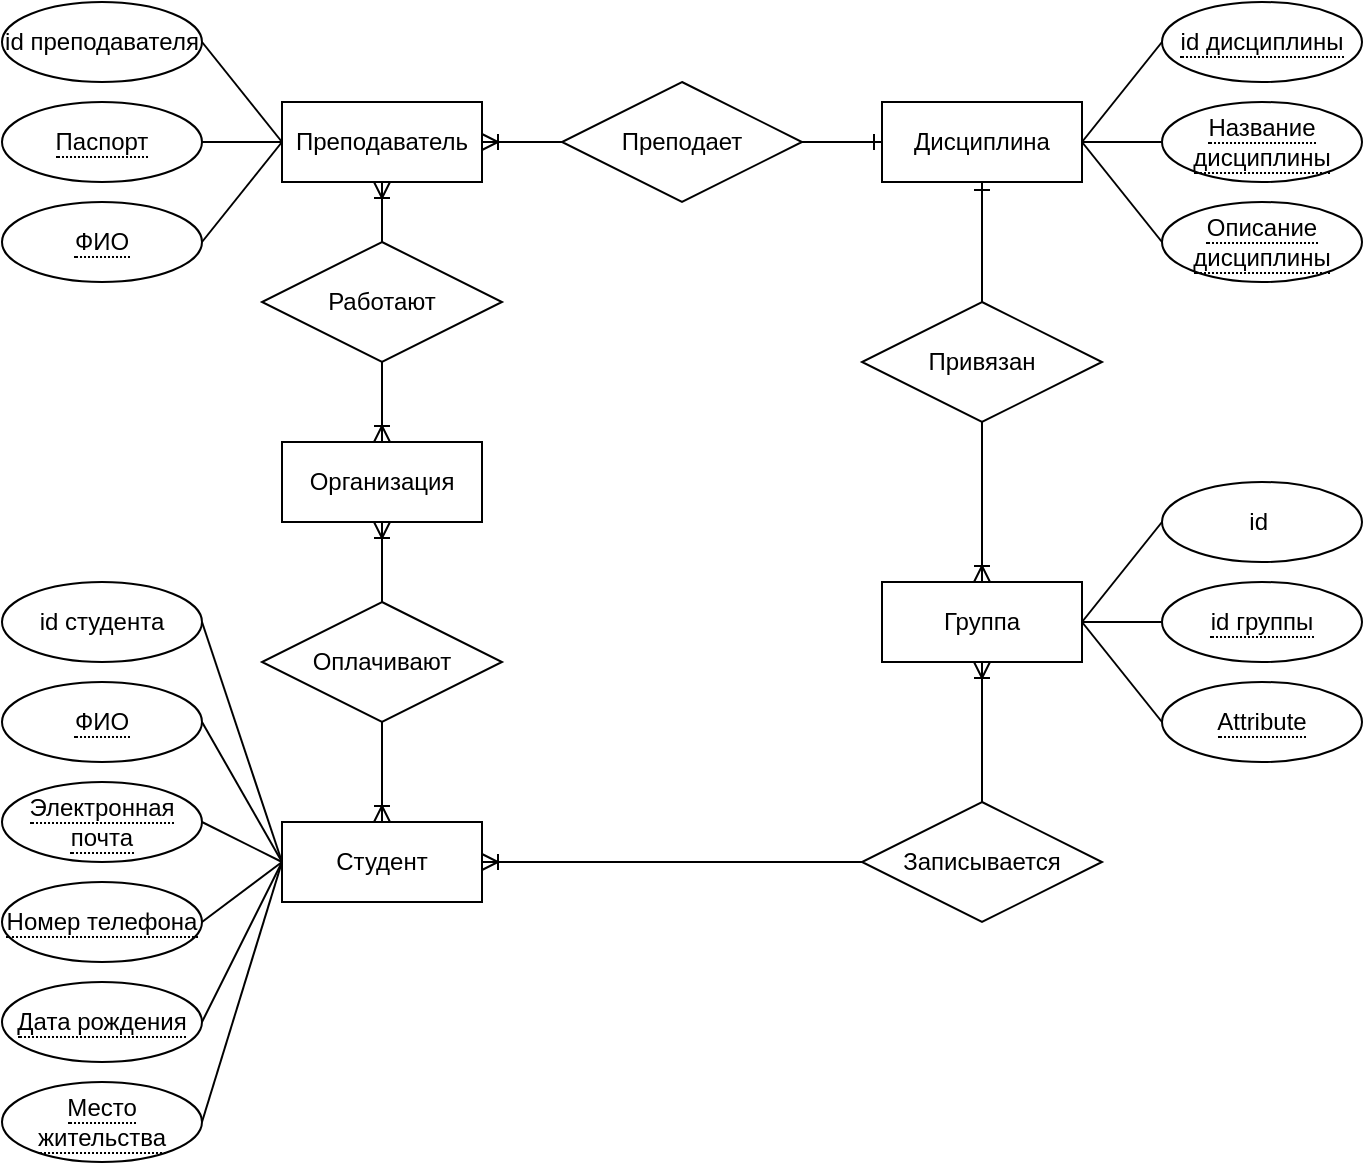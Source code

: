 <mxfile version="24.7.12">
  <diagram name="Страница — 1" id="oOE6vHUvH9FWye8CBkEY">
    <mxGraphModel dx="1434" dy="780" grid="1" gridSize="10" guides="1" tooltips="1" connect="1" arrows="1" fold="1" page="1" pageScale="1" pageWidth="827" pageHeight="1169" math="0" shadow="0">
      <root>
        <mxCell id="0" />
        <mxCell id="1" parent="0" />
        <mxCell id="k1ibljaLJLbO_IdkPbbM-1" value="&lt;font style=&quot;vertical-align: inherit;&quot;&gt;&lt;font style=&quot;vertical-align: inherit;&quot;&gt;Студент&lt;/font&gt;&lt;/font&gt;" style="whiteSpace=wrap;html=1;align=center;" vertex="1" parent="1">
          <mxGeometry x="170" y="410" width="100" height="40" as="geometry" />
        </mxCell>
        <mxCell id="k1ibljaLJLbO_IdkPbbM-2" value="&lt;span style=&quot;border-bottom: 1px dotted&quot;&gt;Электронная почта&lt;/span&gt;" style="ellipse;whiteSpace=wrap;html=1;align=center;" vertex="1" parent="1">
          <mxGeometry x="30" y="390" width="100" height="40" as="geometry" />
        </mxCell>
        <mxCell id="k1ibljaLJLbO_IdkPbbM-3" value="&lt;span style=&quot;border-bottom: 1px dotted&quot;&gt;ФИО&lt;/span&gt;" style="ellipse;whiteSpace=wrap;html=1;align=center;" vertex="1" parent="1">
          <mxGeometry x="30" y="340" width="100" height="40" as="geometry" />
        </mxCell>
        <mxCell id="k1ibljaLJLbO_IdkPbbM-4" value="id студента" style="ellipse;whiteSpace=wrap;html=1;align=center;" vertex="1" parent="1">
          <mxGeometry x="30" y="290" width="100" height="40" as="geometry" />
        </mxCell>
        <mxCell id="k1ibljaLJLbO_IdkPbbM-5" value="&lt;span style=&quot;border-bottom: 1px dotted&quot;&gt;Номер телефона&lt;/span&gt;" style="ellipse;whiteSpace=wrap;html=1;align=center;" vertex="1" parent="1">
          <mxGeometry x="30" y="440" width="100" height="40" as="geometry" />
        </mxCell>
        <mxCell id="k1ibljaLJLbO_IdkPbbM-6" value="&lt;span style=&quot;border-bottom: 1px dotted&quot;&gt;Место жительства&lt;/span&gt;" style="ellipse;whiteSpace=wrap;html=1;align=center;" vertex="1" parent="1">
          <mxGeometry x="30" y="540" width="100" height="40" as="geometry" />
        </mxCell>
        <mxCell id="k1ibljaLJLbO_IdkPbbM-7" value="&lt;span style=&quot;border-bottom: 1px dotted&quot;&gt;Дата рождения&lt;/span&gt;" style="ellipse;whiteSpace=wrap;html=1;align=center;" vertex="1" parent="1">
          <mxGeometry x="30" y="490" width="100" height="40" as="geometry" />
        </mxCell>
        <mxCell id="k1ibljaLJLbO_IdkPbbM-18" value="" style="endArrow=none;html=1;rounded=0;entryX=0;entryY=0.5;entryDx=0;entryDy=0;exitX=1;exitY=0.5;exitDx=0;exitDy=0;" edge="1" parent="1" source="k1ibljaLJLbO_IdkPbbM-4" target="k1ibljaLJLbO_IdkPbbM-1">
          <mxGeometry relative="1" as="geometry">
            <mxPoint x="120" y="309.5" as="sourcePoint" />
            <mxPoint x="280" y="309.5" as="targetPoint" />
          </mxGeometry>
        </mxCell>
        <mxCell id="k1ibljaLJLbO_IdkPbbM-19" value="" style="endArrow=none;html=1;rounded=0;entryX=0;entryY=0.5;entryDx=0;entryDy=0;exitX=1;exitY=0.5;exitDx=0;exitDy=0;" edge="1" parent="1" source="k1ibljaLJLbO_IdkPbbM-3" target="k1ibljaLJLbO_IdkPbbM-1">
          <mxGeometry relative="1" as="geometry">
            <mxPoint x="120" y="359.5" as="sourcePoint" />
            <mxPoint x="280" y="359.5" as="targetPoint" />
          </mxGeometry>
        </mxCell>
        <mxCell id="k1ibljaLJLbO_IdkPbbM-20" value="Группа" style="whiteSpace=wrap;html=1;align=center;" vertex="1" parent="1">
          <mxGeometry x="470" y="290" width="100" height="40" as="geometry" />
        </mxCell>
        <mxCell id="k1ibljaLJLbO_IdkPbbM-26" value="Дисциплина" style="whiteSpace=wrap;html=1;align=center;" vertex="1" parent="1">
          <mxGeometry x="470" y="50" width="100" height="40" as="geometry" />
        </mxCell>
        <mxCell id="k1ibljaLJLbO_IdkPbbM-27" value="&lt;span style=&quot;border-bottom: 1px dotted&quot;&gt;Описание дисциплины&lt;/span&gt;" style="ellipse;whiteSpace=wrap;html=1;align=center;" vertex="1" parent="1">
          <mxGeometry x="610" y="100" width="100" height="40" as="geometry" />
        </mxCell>
        <mxCell id="k1ibljaLJLbO_IdkPbbM-28" value="&lt;span style=&quot;border-bottom: 1px dotted&quot;&gt;Название дисциплины&lt;/span&gt;" style="ellipse;whiteSpace=wrap;html=1;align=center;" vertex="1" parent="1">
          <mxGeometry x="610" y="50" width="100" height="40" as="geometry" />
        </mxCell>
        <mxCell id="k1ibljaLJLbO_IdkPbbM-29" value="&lt;span style=&quot;border-bottom: 1px dotted&quot;&gt;id дисциплины&lt;/span&gt;" style="ellipse;whiteSpace=wrap;html=1;align=center;" vertex="1" parent="1">
          <mxGeometry x="610" width="100" height="40" as="geometry" />
        </mxCell>
        <mxCell id="k1ibljaLJLbO_IdkPbbM-30" value="&lt;span style=&quot;border-bottom: 1px dotted&quot;&gt;id группы&lt;/span&gt;" style="ellipse;whiteSpace=wrap;html=1;align=center;" vertex="1" parent="1">
          <mxGeometry x="610" y="290" width="100" height="40" as="geometry" />
        </mxCell>
        <mxCell id="k1ibljaLJLbO_IdkPbbM-31" value="id&amp;nbsp;" style="ellipse;whiteSpace=wrap;html=1;align=center;" vertex="1" parent="1">
          <mxGeometry x="610" y="240" width="100" height="40" as="geometry" />
        </mxCell>
        <mxCell id="k1ibljaLJLbO_IdkPbbM-32" value="&lt;span style=&quot;border-bottom: 1px dotted&quot;&gt;Attribute&lt;/span&gt;" style="ellipse;whiteSpace=wrap;html=1;align=center;" vertex="1" parent="1">
          <mxGeometry x="610" y="340" width="100" height="40" as="geometry" />
        </mxCell>
        <mxCell id="k1ibljaLJLbO_IdkPbbM-38" value="Привязан" style="shape=rhombus;perimeter=rhombusPerimeter;whiteSpace=wrap;html=1;align=center;" vertex="1" parent="1">
          <mxGeometry x="460" y="150" width="120" height="60" as="geometry" />
        </mxCell>
        <mxCell id="k1ibljaLJLbO_IdkPbbM-42" value="" style="fontSize=12;html=1;endArrow=ERoneToMany;rounded=0;exitX=0.5;exitY=1;exitDx=0;exitDy=0;entryX=0.5;entryY=0;entryDx=0;entryDy=0;" edge="1" parent="1" source="k1ibljaLJLbO_IdkPbbM-38" target="k1ibljaLJLbO_IdkPbbM-20">
          <mxGeometry width="100" height="100" relative="1" as="geometry">
            <mxPoint x="360" y="350" as="sourcePoint" />
            <mxPoint x="550" y="200" as="targetPoint" />
          </mxGeometry>
        </mxCell>
        <mxCell id="k1ibljaLJLbO_IdkPbbM-46" value="" style="fontSize=12;html=1;endArrow=ERone;endFill=1;rounded=0;entryX=0.5;entryY=1;entryDx=0;entryDy=0;exitX=0.5;exitY=0;exitDx=0;exitDy=0;" edge="1" parent="1" source="k1ibljaLJLbO_IdkPbbM-38" target="k1ibljaLJLbO_IdkPbbM-26">
          <mxGeometry width="100" height="100" relative="1" as="geometry">
            <mxPoint x="360" y="350" as="sourcePoint" />
            <mxPoint x="460" y="250" as="targetPoint" />
          </mxGeometry>
        </mxCell>
        <mxCell id="k1ibljaLJLbO_IdkPbbM-51" value="Записывается" style="shape=rhombus;perimeter=rhombusPerimeter;whiteSpace=wrap;html=1;align=center;" vertex="1" parent="1">
          <mxGeometry x="460" y="400" width="120" height="60" as="geometry" />
        </mxCell>
        <mxCell id="k1ibljaLJLbO_IdkPbbM-52" value="Преподаватель" style="whiteSpace=wrap;html=1;align=center;" vertex="1" parent="1">
          <mxGeometry x="170" y="50" width="100" height="40" as="geometry" />
        </mxCell>
        <mxCell id="k1ibljaLJLbO_IdkPbbM-54" value="" style="endArrow=none;html=1;rounded=0;exitX=1;exitY=0.5;exitDx=0;exitDy=0;entryX=0;entryY=0.5;entryDx=0;entryDy=0;" edge="1" parent="1" source="k1ibljaLJLbO_IdkPbbM-2" target="k1ibljaLJLbO_IdkPbbM-1">
          <mxGeometry relative="1" as="geometry">
            <mxPoint x="330" y="400" as="sourcePoint" />
            <mxPoint x="490" y="400" as="targetPoint" />
          </mxGeometry>
        </mxCell>
        <mxCell id="k1ibljaLJLbO_IdkPbbM-55" value="" style="endArrow=none;html=1;rounded=0;exitX=1;exitY=0.5;exitDx=0;exitDy=0;entryX=0;entryY=0.5;entryDx=0;entryDy=0;" edge="1" parent="1" source="k1ibljaLJLbO_IdkPbbM-5" target="k1ibljaLJLbO_IdkPbbM-1">
          <mxGeometry relative="1" as="geometry">
            <mxPoint x="330" y="400" as="sourcePoint" />
            <mxPoint x="490" y="400" as="targetPoint" />
          </mxGeometry>
        </mxCell>
        <mxCell id="k1ibljaLJLbO_IdkPbbM-56" value="" style="endArrow=none;html=1;rounded=0;exitX=1;exitY=0.5;exitDx=0;exitDy=0;entryX=0;entryY=0.5;entryDx=0;entryDy=0;" edge="1" parent="1" source="k1ibljaLJLbO_IdkPbbM-7" target="k1ibljaLJLbO_IdkPbbM-1">
          <mxGeometry relative="1" as="geometry">
            <mxPoint x="200" y="500" as="sourcePoint" />
            <mxPoint x="360" y="500" as="targetPoint" />
          </mxGeometry>
        </mxCell>
        <mxCell id="k1ibljaLJLbO_IdkPbbM-57" value="" style="endArrow=none;html=1;rounded=0;exitX=1;exitY=0.5;exitDx=0;exitDy=0;entryX=0;entryY=0.5;entryDx=0;entryDy=0;" edge="1" parent="1" source="k1ibljaLJLbO_IdkPbbM-6" target="k1ibljaLJLbO_IdkPbbM-1">
          <mxGeometry relative="1" as="geometry">
            <mxPoint x="150" y="559.5" as="sourcePoint" />
            <mxPoint x="310" y="559.5" as="targetPoint" />
          </mxGeometry>
        </mxCell>
        <mxCell id="k1ibljaLJLbO_IdkPbbM-58" value="id преподавателя" style="ellipse;whiteSpace=wrap;html=1;align=center;" vertex="1" parent="1">
          <mxGeometry x="30" width="100" height="40" as="geometry" />
        </mxCell>
        <mxCell id="k1ibljaLJLbO_IdkPbbM-59" value="&lt;span style=&quot;border-bottom: 1px dotted&quot;&gt;Паспорт&lt;/span&gt;" style="ellipse;whiteSpace=wrap;html=1;align=center;" vertex="1" parent="1">
          <mxGeometry x="30" y="50" width="100" height="40" as="geometry" />
        </mxCell>
        <mxCell id="k1ibljaLJLbO_IdkPbbM-60" value="Преподает" style="shape=rhombus;perimeter=rhombusPerimeter;whiteSpace=wrap;html=1;align=center;" vertex="1" parent="1">
          <mxGeometry x="310" y="40" width="120" height="60" as="geometry" />
        </mxCell>
        <mxCell id="k1ibljaLJLbO_IdkPbbM-61" value="&lt;span style=&quot;border-bottom: 1px dotted&quot;&gt;ФИО&lt;/span&gt;" style="ellipse;whiteSpace=wrap;html=1;align=center;" vertex="1" parent="1">
          <mxGeometry x="30" y="100" width="100" height="40" as="geometry" />
        </mxCell>
        <mxCell id="k1ibljaLJLbO_IdkPbbM-62" value="" style="endArrow=none;html=1;rounded=0;exitX=1;exitY=0.5;exitDx=0;exitDy=0;entryX=0;entryY=0.5;entryDx=0;entryDy=0;" edge="1" parent="1" source="k1ibljaLJLbO_IdkPbbM-58" target="k1ibljaLJLbO_IdkPbbM-52">
          <mxGeometry relative="1" as="geometry">
            <mxPoint x="330" y="400" as="sourcePoint" />
            <mxPoint x="490" y="400" as="targetPoint" />
          </mxGeometry>
        </mxCell>
        <mxCell id="k1ibljaLJLbO_IdkPbbM-63" value="" style="endArrow=none;html=1;rounded=0;exitX=1;exitY=0.5;exitDx=0;exitDy=0;entryX=0;entryY=0.5;entryDx=0;entryDy=0;" edge="1" parent="1" source="k1ibljaLJLbO_IdkPbbM-59" target="k1ibljaLJLbO_IdkPbbM-52">
          <mxGeometry relative="1" as="geometry">
            <mxPoint x="200" y="199.5" as="sourcePoint" />
            <mxPoint x="360" y="199.5" as="targetPoint" />
          </mxGeometry>
        </mxCell>
        <mxCell id="k1ibljaLJLbO_IdkPbbM-64" value="" style="endArrow=none;html=1;rounded=0;exitX=1;exitY=0.5;exitDx=0;exitDy=0;entryX=0;entryY=0.5;entryDx=0;entryDy=0;" edge="1" parent="1" source="k1ibljaLJLbO_IdkPbbM-61" target="k1ibljaLJLbO_IdkPbbM-52">
          <mxGeometry relative="1" as="geometry">
            <mxPoint x="330" y="400" as="sourcePoint" />
            <mxPoint x="490" y="400" as="targetPoint" />
          </mxGeometry>
        </mxCell>
        <mxCell id="k1ibljaLJLbO_IdkPbbM-67" value="" style="endArrow=none;html=1;rounded=0;entryX=0;entryY=0.5;entryDx=0;entryDy=0;exitX=1;exitY=0.5;exitDx=0;exitDy=0;" edge="1" parent="1" source="k1ibljaLJLbO_IdkPbbM-20" target="k1ibljaLJLbO_IdkPbbM-31">
          <mxGeometry relative="1" as="geometry">
            <mxPoint x="330" y="300" as="sourcePoint" />
            <mxPoint x="490" y="300" as="targetPoint" />
          </mxGeometry>
        </mxCell>
        <mxCell id="k1ibljaLJLbO_IdkPbbM-68" value="" style="endArrow=none;html=1;rounded=0;entryX=0;entryY=0.5;entryDx=0;entryDy=0;exitX=1;exitY=0.5;exitDx=0;exitDy=0;" edge="1" parent="1" source="k1ibljaLJLbO_IdkPbbM-20" target="k1ibljaLJLbO_IdkPbbM-30">
          <mxGeometry relative="1" as="geometry">
            <mxPoint x="330" y="300" as="sourcePoint" />
            <mxPoint x="490" y="300" as="targetPoint" />
          </mxGeometry>
        </mxCell>
        <mxCell id="k1ibljaLJLbO_IdkPbbM-69" value="" style="endArrow=none;html=1;rounded=0;entryX=0;entryY=0.5;entryDx=0;entryDy=0;exitX=1;exitY=0.5;exitDx=0;exitDy=0;" edge="1" parent="1" source="k1ibljaLJLbO_IdkPbbM-20" target="k1ibljaLJLbO_IdkPbbM-32">
          <mxGeometry relative="1" as="geometry">
            <mxPoint x="330" y="300" as="sourcePoint" />
            <mxPoint x="490" y="300" as="targetPoint" />
          </mxGeometry>
        </mxCell>
        <mxCell id="k1ibljaLJLbO_IdkPbbM-70" value="" style="endArrow=none;html=1;rounded=0;entryX=0;entryY=0.5;entryDx=0;entryDy=0;exitX=1;exitY=0.5;exitDx=0;exitDy=0;" edge="1" parent="1" source="k1ibljaLJLbO_IdkPbbM-26" target="k1ibljaLJLbO_IdkPbbM-27">
          <mxGeometry relative="1" as="geometry">
            <mxPoint x="330" y="300" as="sourcePoint" />
            <mxPoint x="490" y="300" as="targetPoint" />
          </mxGeometry>
        </mxCell>
        <mxCell id="k1ibljaLJLbO_IdkPbbM-71" value="" style="endArrow=none;html=1;rounded=0;entryX=0;entryY=0.5;entryDx=0;entryDy=0;exitX=1;exitY=0.5;exitDx=0;exitDy=0;" edge="1" parent="1" source="k1ibljaLJLbO_IdkPbbM-26" target="k1ibljaLJLbO_IdkPbbM-28">
          <mxGeometry relative="1" as="geometry">
            <mxPoint x="330" y="300" as="sourcePoint" />
            <mxPoint x="490" y="300" as="targetPoint" />
          </mxGeometry>
        </mxCell>
        <mxCell id="k1ibljaLJLbO_IdkPbbM-72" value="" style="endArrow=none;html=1;rounded=0;entryX=0;entryY=0.5;entryDx=0;entryDy=0;exitX=1;exitY=0.5;exitDx=0;exitDy=0;" edge="1" parent="1" source="k1ibljaLJLbO_IdkPbbM-26" target="k1ibljaLJLbO_IdkPbbM-29">
          <mxGeometry relative="1" as="geometry">
            <mxPoint x="560" y="60" as="sourcePoint" />
            <mxPoint x="490" y="300" as="targetPoint" />
          </mxGeometry>
        </mxCell>
        <mxCell id="k1ibljaLJLbO_IdkPbbM-75" value="" style="edgeStyle=entityRelationEdgeStyle;fontSize=12;html=1;endArrow=ERoneToMany;rounded=0;exitX=0;exitY=0.5;exitDx=0;exitDy=0;entryX=1;entryY=0.5;entryDx=0;entryDy=0;" edge="1" parent="1" source="k1ibljaLJLbO_IdkPbbM-60" target="k1ibljaLJLbO_IdkPbbM-52">
          <mxGeometry width="100" height="100" relative="1" as="geometry">
            <mxPoint x="360" y="350" as="sourcePoint" />
            <mxPoint x="280" y="170" as="targetPoint" />
          </mxGeometry>
        </mxCell>
        <mxCell id="k1ibljaLJLbO_IdkPbbM-76" value="" style="edgeStyle=entityRelationEdgeStyle;fontSize=12;html=1;endArrow=ERone;endFill=1;rounded=0;entryX=0;entryY=0.5;entryDx=0;entryDy=0;exitX=1;exitY=0.5;exitDx=0;exitDy=0;" edge="1" parent="1" source="k1ibljaLJLbO_IdkPbbM-60" target="k1ibljaLJLbO_IdkPbbM-26">
          <mxGeometry width="100" height="100" relative="1" as="geometry">
            <mxPoint x="360" y="350" as="sourcePoint" />
            <mxPoint x="460" y="250" as="targetPoint" />
          </mxGeometry>
        </mxCell>
        <mxCell id="k1ibljaLJLbO_IdkPbbM-78" value="Организация" style="whiteSpace=wrap;html=1;align=center;" vertex="1" parent="1">
          <mxGeometry x="170" y="220" width="100" height="40" as="geometry" />
        </mxCell>
        <mxCell id="k1ibljaLJLbO_IdkPbbM-79" value="Работают" style="shape=rhombus;perimeter=rhombusPerimeter;whiteSpace=wrap;html=1;align=center;" vertex="1" parent="1">
          <mxGeometry x="160" y="120" width="120" height="60" as="geometry" />
        </mxCell>
        <mxCell id="k1ibljaLJLbO_IdkPbbM-80" value="Оплачивают" style="shape=rhombus;perimeter=rhombusPerimeter;whiteSpace=wrap;html=1;align=center;" vertex="1" parent="1">
          <mxGeometry x="160" y="300" width="120" height="60" as="geometry" />
        </mxCell>
        <mxCell id="k1ibljaLJLbO_IdkPbbM-82" value="" style="fontSize=12;html=1;endArrow=ERoneToMany;rounded=0;entryX=0.5;entryY=1;entryDx=0;entryDy=0;exitX=0.5;exitY=0;exitDx=0;exitDy=0;" edge="1" parent="1" source="k1ibljaLJLbO_IdkPbbM-79" target="k1ibljaLJLbO_IdkPbbM-52">
          <mxGeometry width="100" height="100" relative="1" as="geometry">
            <mxPoint x="360" y="350" as="sourcePoint" />
            <mxPoint x="460" y="250" as="targetPoint" />
          </mxGeometry>
        </mxCell>
        <mxCell id="k1ibljaLJLbO_IdkPbbM-84" value="" style="fontSize=12;html=1;endArrow=ERoneToMany;rounded=0;entryX=0.5;entryY=0;entryDx=0;entryDy=0;exitX=0.5;exitY=1;exitDx=0;exitDy=0;" edge="1" parent="1" source="k1ibljaLJLbO_IdkPbbM-79" target="k1ibljaLJLbO_IdkPbbM-78">
          <mxGeometry width="100" height="100" relative="1" as="geometry">
            <mxPoint x="360" y="350" as="sourcePoint" />
            <mxPoint x="460" y="250" as="targetPoint" />
          </mxGeometry>
        </mxCell>
        <mxCell id="k1ibljaLJLbO_IdkPbbM-85" value="" style="fontSize=12;html=1;endArrow=ERoneToMany;rounded=0;entryX=0.5;entryY=1;entryDx=0;entryDy=0;exitX=0.5;exitY=0;exitDx=0;exitDy=0;" edge="1" parent="1" source="k1ibljaLJLbO_IdkPbbM-80" target="k1ibljaLJLbO_IdkPbbM-78">
          <mxGeometry width="100" height="100" relative="1" as="geometry">
            <mxPoint x="360" y="350" as="sourcePoint" />
            <mxPoint x="460" y="250" as="targetPoint" />
          </mxGeometry>
        </mxCell>
        <mxCell id="k1ibljaLJLbO_IdkPbbM-86" value="" style="fontSize=12;html=1;endArrow=ERoneToMany;rounded=0;exitX=0.5;exitY=1;exitDx=0;exitDy=0;entryX=0.5;entryY=0;entryDx=0;entryDy=0;" edge="1" parent="1" source="k1ibljaLJLbO_IdkPbbM-80" target="k1ibljaLJLbO_IdkPbbM-1">
          <mxGeometry width="100" height="100" relative="1" as="geometry">
            <mxPoint x="360" y="350" as="sourcePoint" />
            <mxPoint x="460" y="250" as="targetPoint" />
          </mxGeometry>
        </mxCell>
        <mxCell id="k1ibljaLJLbO_IdkPbbM-87" value="" style="edgeStyle=entityRelationEdgeStyle;fontSize=12;html=1;endArrow=ERoneToMany;rounded=0;exitX=0;exitY=0.5;exitDx=0;exitDy=0;entryX=1;entryY=0.5;entryDx=0;entryDy=0;" edge="1" parent="1" source="k1ibljaLJLbO_IdkPbbM-51" target="k1ibljaLJLbO_IdkPbbM-1">
          <mxGeometry width="100" height="100" relative="1" as="geometry">
            <mxPoint x="360" y="350" as="sourcePoint" />
            <mxPoint x="380" y="470" as="targetPoint" />
          </mxGeometry>
        </mxCell>
        <mxCell id="k1ibljaLJLbO_IdkPbbM-88" value="" style="fontSize=12;html=1;endArrow=ERoneToMany;rounded=0;entryX=0.5;entryY=1;entryDx=0;entryDy=0;exitX=0.5;exitY=0;exitDx=0;exitDy=0;" edge="1" parent="1" source="k1ibljaLJLbO_IdkPbbM-51" target="k1ibljaLJLbO_IdkPbbM-20">
          <mxGeometry width="100" height="100" relative="1" as="geometry">
            <mxPoint x="360" y="350" as="sourcePoint" />
            <mxPoint x="460" y="250" as="targetPoint" />
          </mxGeometry>
        </mxCell>
      </root>
    </mxGraphModel>
  </diagram>
</mxfile>
